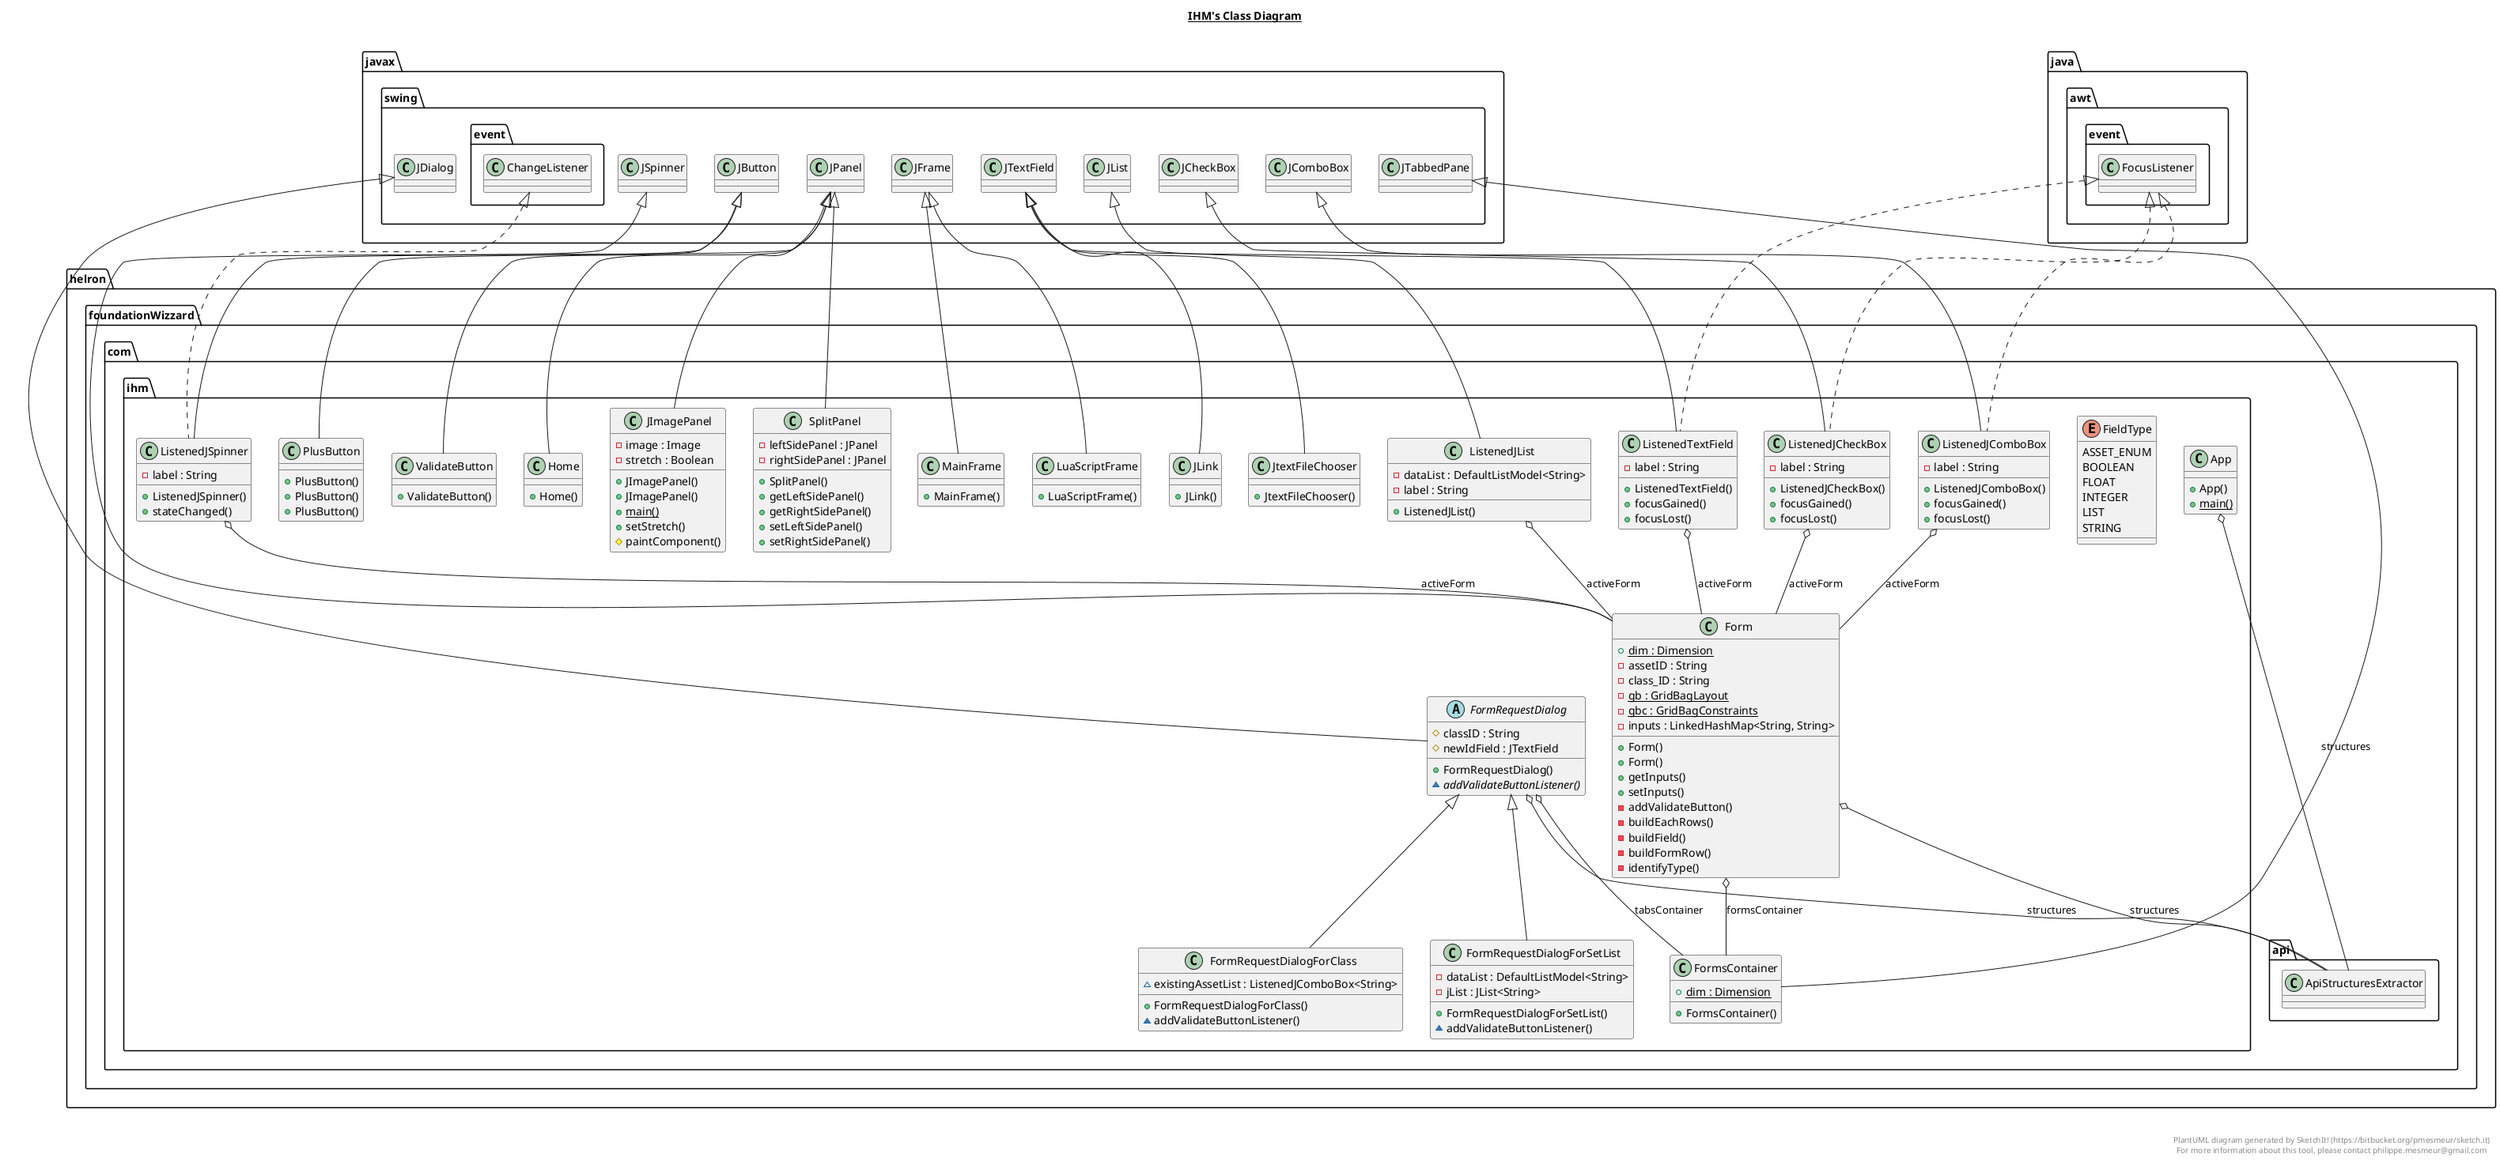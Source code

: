 @startuml

title __IHM's Class Diagram__\n

  namespace helron.foundationWizzard.com {
    namespace ihm {
      class helron.foundationWizzard.com.ihm.App {
          + App()
          {static} + main()
      }
    }
  }
  

  namespace helron.foundationWizzard.com {
    namespace ihm {
      enum FieldType {
        ASSET_ENUM
        BOOLEAN
        FLOAT
        INTEGER
        LIST
        STRING
      }
    }
  }
  

  namespace helron.foundationWizzard.com {
    namespace ihm {
      class helron.foundationWizzard.com.ihm.Form {
          {static} + dim : Dimension
          - assetID : String
          - class_ID : String
          {static} - gb : GridBagLayout
          {static} - gbc : GridBagConstraints
          - inputs : LinkedHashMap<String, String>
          + Form()
          + Form()
          + getInputs()
          + setInputs()
          - addValidateButton()
          - buildEachRows()
          - buildField()
          - buildFormRow()
          - identifyType()
      }
    }
  }
  

  namespace helron.foundationWizzard.com {
    namespace ihm {
      abstract class helron.foundationWizzard.com.ihm.FormRequestDialog {
          # classID : String
          # newIdField : JTextField
          + FormRequestDialog()
          {abstract} ~ addValidateButtonListener()
      }
    }
  }
  

  namespace helron.foundationWizzard.com {
    namespace ihm {
      class helron.foundationWizzard.com.ihm.FormRequestDialogForClass {
          ~ existingAssetList : ListenedJComboBox<String>
          + FormRequestDialogForClass()
          ~ addValidateButtonListener()
      }
    }
  }
  

  namespace helron.foundationWizzard.com {
    namespace ihm {
      class helron.foundationWizzard.com.ihm.FormRequestDialogForSetList {
          - dataList : DefaultListModel<String>
          - jList : JList<String>
          + FormRequestDialogForSetList()
          ~ addValidateButtonListener()
      }
    }
  }
  

  namespace helron.foundationWizzard.com {
    namespace ihm {
      class helron.foundationWizzard.com.ihm.FormsContainer {
          {static} + dim : Dimension
          + FormsContainer()
      }
    }
  }
  

  namespace helron.foundationWizzard.com {
    namespace ihm {
      class helron.foundationWizzard.com.ihm.Home {
          + Home()
      }
    }
  }
  

  namespace helron.foundationWizzard.com {
    namespace ihm {
      class helron.foundationWizzard.com.ihm.JImagePanel {
          - image : Image
          - stretch : Boolean
          + JImagePanel()
          + JImagePanel()
          {static} + main()
          + setStretch()
          # paintComponent()
      }
    }
  }
  

  namespace helron.foundationWizzard.com {
    namespace ihm {
      class helron.foundationWizzard.com.ihm.JLink {
          + JLink()
      }
    }
  }
  

  namespace helron.foundationWizzard.com {
    namespace ihm {
      class helron.foundationWizzard.com.ihm.JtextFileChooser {
          + JtextFileChooser()
      }
    }
  }
  

  namespace helron.foundationWizzard.com {
    namespace ihm {
      class helron.foundationWizzard.com.ihm.ListenedJCheckBox {
          - label : String
          + ListenedJCheckBox()
          + focusGained()
          + focusLost()
      }
    }
  }
  

  namespace helron.foundationWizzard.com {
    namespace ihm {
      class helron.foundationWizzard.com.ihm.ListenedJComboBox {
          - label : String
          + ListenedJComboBox()
          + focusGained()
          + focusLost()
      }
    }
  }
  

  namespace helron.foundationWizzard.com {
    namespace ihm {
      class helron.foundationWizzard.com.ihm.ListenedJList {
          - dataList : DefaultListModel<String>
          - label : String
          + ListenedJList()
      }
    }
  }
  

  namespace helron.foundationWizzard.com {
    namespace ihm {
      class helron.foundationWizzard.com.ihm.ListenedJSpinner {
          - label : String
          + ListenedJSpinner()
          + stateChanged()
      }
    }
  }
  

  namespace helron.foundationWizzard.com {
    namespace ihm {
      class helron.foundationWizzard.com.ihm.ListenedTextField {
          - label : String
          + ListenedTextField()
          + focusGained()
          + focusLost()
      }
    }
  }
  

  namespace helron.foundationWizzard.com {
    namespace ihm {
      class helron.foundationWizzard.com.ihm.LuaScriptFrame {
          + LuaScriptFrame()
      }
    }
  }
  

  namespace helron.foundationWizzard.com {
    namespace ihm {
      class helron.foundationWizzard.com.ihm.MainFrame {
          + MainFrame()
      }
    }
  }
  

  namespace helron.foundationWizzard.com {
    namespace ihm {
      class helron.foundationWizzard.com.ihm.PlusButton {
          + PlusButton()
          + PlusButton()
          + PlusButton()
      }
    }
  }
  

  namespace helron.foundationWizzard.com {
    namespace ihm {
      class helron.foundationWizzard.com.ihm.SplitPanel {
          - leftSidePanel : JPanel
          - rightSidePanel : JPanel
          + SplitPanel()
          + getLeftSidePanel()
          + getRightSidePanel()
          + setLeftSidePanel()
          + setRightSidePanel()
      }
    }
  }
  

  namespace helron.foundationWizzard.com {
    namespace ihm {
      class helron.foundationWizzard.com.ihm.ValidateButton {
          + ValidateButton()
      }
    }
  }
  

  helron.foundationWizzard.com.ihm.App o-- helron.foundationWizzard.com.api.ApiStructuresExtractor : structures
  helron.foundationWizzard.com.ihm.Form -up-|> javax.swing.JPanel
  helron.foundationWizzard.com.ihm.Form o-- helron.foundationWizzard.com.ihm.FormsContainer : formsContainer
  helron.foundationWizzard.com.ihm.Form o-- helron.foundationWizzard.com.api.ApiStructuresExtractor : structures
  helron.foundationWizzard.com.ihm.FormRequestDialog -up-|> javax.swing.JDialog
  helron.foundationWizzard.com.ihm.FormRequestDialog o-- helron.foundationWizzard.com.api.ApiStructuresExtractor : structures
  helron.foundationWizzard.com.ihm.FormRequestDialog o-- helron.foundationWizzard.com.ihm.FormsContainer : tabsContainer
  helron.foundationWizzard.com.ihm.FormRequestDialogForClass -up-|> helron.foundationWizzard.com.ihm.FormRequestDialog
  helron.foundationWizzard.com.ihm.FormRequestDialogForSetList -up-|> helron.foundationWizzard.com.ihm.FormRequestDialog
  helron.foundationWizzard.com.ihm.FormsContainer -up-|> javax.swing.JTabbedPane
  helron.foundationWizzard.com.ihm.Home -up-|> javax.swing.JPanel
  helron.foundationWizzard.com.ihm.JImagePanel -up-|> javax.swing.JPanel
  helron.foundationWizzard.com.ihm.JLink -up-|> javax.swing.JTextField
  helron.foundationWizzard.com.ihm.JtextFileChooser -up-|> javax.swing.JTextField
  helron.foundationWizzard.com.ihm.ListenedJCheckBox .up.|> java.awt.event.FocusListener
  helron.foundationWizzard.com.ihm.ListenedJCheckBox -up-|> javax.swing.JCheckBox
  helron.foundationWizzard.com.ihm.ListenedJCheckBox o-- helron.foundationWizzard.com.ihm.Form : activeForm
  helron.foundationWizzard.com.ihm.ListenedJComboBox .up.|> java.awt.event.FocusListener
  helron.foundationWizzard.com.ihm.ListenedJComboBox -up-|> javax.swing.JComboBox
  helron.foundationWizzard.com.ihm.ListenedJComboBox o-- helron.foundationWizzard.com.ihm.Form : activeForm
  helron.foundationWizzard.com.ihm.ListenedJList -up-|> javax.swing.JList
  helron.foundationWizzard.com.ihm.ListenedJList o-- helron.foundationWizzard.com.ihm.Form : activeForm
  helron.foundationWizzard.com.ihm.ListenedJSpinner .up.|> javax.swing.event.ChangeListener
  helron.foundationWizzard.com.ihm.ListenedJSpinner -up-|> javax.swing.JSpinner
  helron.foundationWizzard.com.ihm.ListenedJSpinner o-- helron.foundationWizzard.com.ihm.Form : activeForm
  helron.foundationWizzard.com.ihm.ListenedTextField .up.|> java.awt.event.FocusListener
  helron.foundationWizzard.com.ihm.ListenedTextField -up-|> javax.swing.JTextField
  helron.foundationWizzard.com.ihm.ListenedTextField o-- helron.foundationWizzard.com.ihm.Form : activeForm
  helron.foundationWizzard.com.ihm.LuaScriptFrame -up-|> javax.swing.JFrame
  helron.foundationWizzard.com.ihm.MainFrame -up-|> javax.swing.JFrame
  helron.foundationWizzard.com.ihm.PlusButton -up-|> javax.swing.JButton
  helron.foundationWizzard.com.ihm.SplitPanel -up-|> javax.swing.JPanel
  helron.foundationWizzard.com.ihm.ValidateButton -up-|> javax.swing.JButton


right footer


PlantUML diagram generated by SketchIt! (https://bitbucket.org/pmesmeur/sketch.it)
For more information about this tool, please contact philippe.mesmeur@gmail.com
endfooter

@enduml
